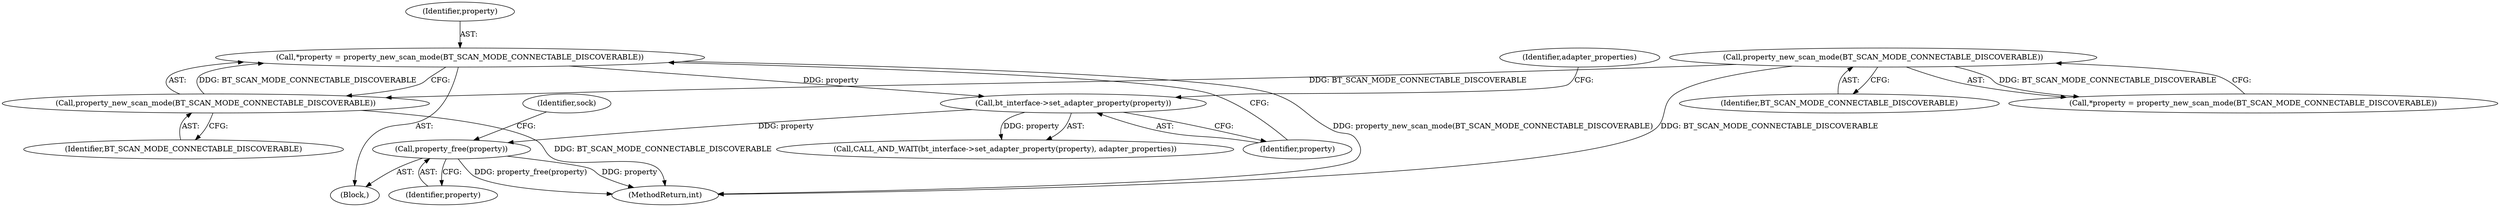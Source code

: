 digraph "0_Android_37c88107679d36c419572732b4af6e18bb2f7dce_6@API" {
"1000419" [label="(Call,property_free(property))"];
"1000416" [label="(Call,bt_interface->set_adapter_property(property))"];
"1000411" [label="(Call,*property = property_new_scan_mode(BT_SCAN_MODE_CONNECTABLE_DISCOVERABLE))"];
"1000413" [label="(Call,property_new_scan_mode(BT_SCAN_MODE_CONNECTABLE_DISCOVERABLE))"];
"1000237" [label="(Call,property_new_scan_mode(BT_SCAN_MODE_CONNECTABLE_DISCOVERABLE))"];
"1000423" [label="(Identifier,sock)"];
"1000417" [label="(Identifier,property)"];
"1000420" [label="(Identifier,property)"];
"1000414" [label="(Identifier,BT_SCAN_MODE_CONNECTABLE_DISCOVERABLE)"];
"1000411" [label="(Call,*property = property_new_scan_mode(BT_SCAN_MODE_CONNECTABLE_DISCOVERABLE))"];
"1000578" [label="(MethodReturn,int)"];
"1000413" [label="(Call,property_new_scan_mode(BT_SCAN_MODE_CONNECTABLE_DISCOVERABLE))"];
"1000238" [label="(Identifier,BT_SCAN_MODE_CONNECTABLE_DISCOVERABLE)"];
"1000237" [label="(Call,property_new_scan_mode(BT_SCAN_MODE_CONNECTABLE_DISCOVERABLE))"];
"1000419" [label="(Call,property_free(property))"];
"1000403" [label="(Block,)"];
"1000235" [label="(Call,*property = property_new_scan_mode(BT_SCAN_MODE_CONNECTABLE_DISCOVERABLE))"];
"1000418" [label="(Identifier,adapter_properties)"];
"1000415" [label="(Call,CALL_AND_WAIT(bt_interface->set_adapter_property(property), adapter_properties))"];
"1000416" [label="(Call,bt_interface->set_adapter_property(property))"];
"1000412" [label="(Identifier,property)"];
"1000419" -> "1000403"  [label="AST: "];
"1000419" -> "1000420"  [label="CFG: "];
"1000420" -> "1000419"  [label="AST: "];
"1000423" -> "1000419"  [label="CFG: "];
"1000419" -> "1000578"  [label="DDG: property"];
"1000419" -> "1000578"  [label="DDG: property_free(property)"];
"1000416" -> "1000419"  [label="DDG: property"];
"1000416" -> "1000415"  [label="AST: "];
"1000416" -> "1000417"  [label="CFG: "];
"1000417" -> "1000416"  [label="AST: "];
"1000418" -> "1000416"  [label="CFG: "];
"1000416" -> "1000415"  [label="DDG: property"];
"1000411" -> "1000416"  [label="DDG: property"];
"1000411" -> "1000403"  [label="AST: "];
"1000411" -> "1000413"  [label="CFG: "];
"1000412" -> "1000411"  [label="AST: "];
"1000413" -> "1000411"  [label="AST: "];
"1000417" -> "1000411"  [label="CFG: "];
"1000411" -> "1000578"  [label="DDG: property_new_scan_mode(BT_SCAN_MODE_CONNECTABLE_DISCOVERABLE)"];
"1000413" -> "1000411"  [label="DDG: BT_SCAN_MODE_CONNECTABLE_DISCOVERABLE"];
"1000413" -> "1000414"  [label="CFG: "];
"1000414" -> "1000413"  [label="AST: "];
"1000413" -> "1000578"  [label="DDG: BT_SCAN_MODE_CONNECTABLE_DISCOVERABLE"];
"1000237" -> "1000413"  [label="DDG: BT_SCAN_MODE_CONNECTABLE_DISCOVERABLE"];
"1000237" -> "1000235"  [label="AST: "];
"1000237" -> "1000238"  [label="CFG: "];
"1000238" -> "1000237"  [label="AST: "];
"1000235" -> "1000237"  [label="CFG: "];
"1000237" -> "1000578"  [label="DDG: BT_SCAN_MODE_CONNECTABLE_DISCOVERABLE"];
"1000237" -> "1000235"  [label="DDG: BT_SCAN_MODE_CONNECTABLE_DISCOVERABLE"];
}
